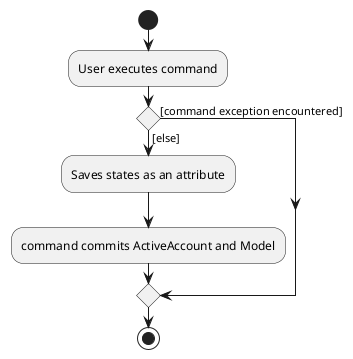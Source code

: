 @startuml
start
:User executes command;

'Since the beta syntax does not support placing the condition outside the
'diamond we place it as the true branch instead.

if () then ([else])
    :Saves states as an attribute;
    :command commits ActiveAccount and Model;
else ([command exception encountered])
endif
stop
@enduml
